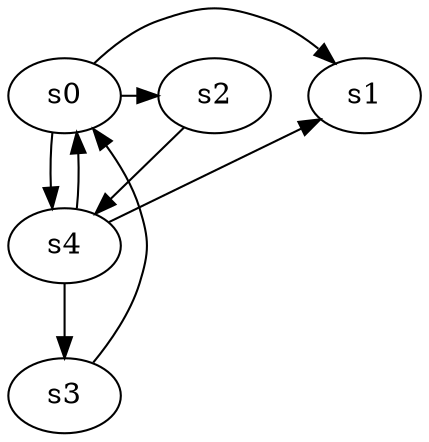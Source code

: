 digraph game_0846_complex_5 {
    s0 [name="s0", player=0];
    s1 [name="s1", player=0, target=1];
    s2 [name="s2", player=1, target=1];
    s3 [name="s3", player=1];
    s4 [name="s4", player=0];

    s0 -> s1 [constraint="time % 4 == 3 && time % 5 == 2"];
    s0 -> s2 [constraint="time == 1 || time == 8 || time == 12 || time == 15 || time == 18"];
    s0 -> s4;
    s2 -> s4 [constraint="time % 2 == 0"];
    s3 -> s0 [constraint="time % 2 == 1 && time % 5 == 1"];
    s4 -> s0 [constraint="time == 6 || time == 11 || time == 18"];
    s4 -> s1 [constraint="time % 5 == 1"];
    s4 -> s3;
}
